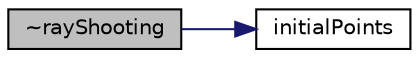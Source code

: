 digraph "~rayShooting"
{
  bgcolor="transparent";
  edge [fontname="Helvetica",fontsize="10",labelfontname="Helvetica",labelfontsize="10"];
  node [fontname="Helvetica",fontsize="10",shape=record];
  rankdir="LR";
  Node2 [label="~rayShooting",height=0.2,width=0.4,color="black", fillcolor="grey75", style="filled", fontcolor="black"];
  Node2 -> Node3 [color="midnightblue",fontsize="10",style="solid",fontname="Helvetica"];
  Node3 [label="initialPoints",height=0.2,width=0.4,color="black",URL="$a32633.html#a2fc63206f16b4ecebc2e4b977097c778",tooltip="Return the initial points for the conformalVoronoiMesh. "];
}
